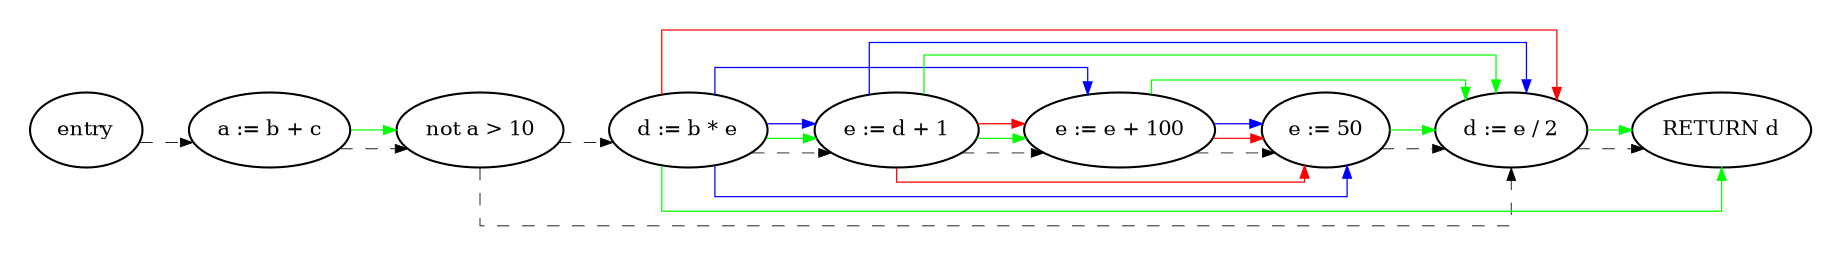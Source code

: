 digraph g { splines=ortho; nodesep=0.3; graph[pad="0.20,0.20"]; edge[arrowsize=0.6,penwidth=0.6]; node[fontsize=10]; 0[label="entry"]; 0 -> 1[style=invis]; 1[label="a := b + c"]; 1 -> 2[style=invis]; 2[label="not a > 10"]; 2 -> 3[style=invis]; 3[label="d := b * e"]; 3 -> 4[style=invis]; 4[label="e := d + 1"]; 4 -> 5[style=invis]; 5[label="e := e + 100"]; 5 -> 6[style=invis]; 6[label="e := 50"]; 6 -> 7[style=invis]; 7[label="d := e / 2"]; 7 -> 8[style=invis]; 8[label="RETURN d"]; 0[label="entry"]; 0 -> 1[style=dashed][penwidth=0.4];1[label="a := b + c"]; 1 -> 2 [label=""][color=green]; 1 -> 2[style=dashed][penwidth=0.4];2[label="not a > 10"]; 2 -> 3[style=dashed][penwidth=0.4];2 -> 7[style=dashed][penwidth=0.4];3[label="d := b * e"]; 3 -> 4 [label=""][color=blue]; 3 -> 4 [label=""][color=green]; 3 -> 4[style=dashed][penwidth=0.4];3 -> 5 [label=""][color=blue]; 3 -> 6 [label=""][color=blue]; 3 -> 7 [label=""][color=red]; 3 -> 8 [label=""][color=green]; 4[label="e := d + 1"]; 4 -> 5 [label=""][color=red]; 4 -> 5 [label=""][color=green]; 4 -> 5[style=dashed][penwidth=0.4];4 -> 6 [label=""][color=red]; 4 -> 7 [label=""][color=blue]; 4 -> 7 [label=""][color=green]; 5[label="e := e + 100"]; 5 -> 6 [label=""][color=blue]; 5 -> 6 [label=""][color=red]; 5 -> 6[style=dashed][penwidth=0.4];5 -> 7 [label=""][color=green]; 6[label="e := 50"]; 6 -> 7 [label=""][color=green]; 6 -> 7[style=dashed][penwidth=0.4];7[label="d := e / 2"]; 7 -> 8 [label=""][color=green]; 7 -> 8[style=dashed][penwidth=0.4];8[label="RETURN d"]; {rank=same; 0,1,2,3,4,5,6,7,8;} }
